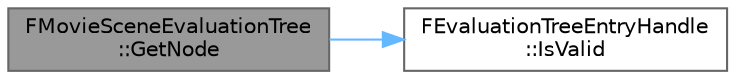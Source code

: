 digraph "FMovieSceneEvaluationTree::GetNode"
{
 // INTERACTIVE_SVG=YES
 // LATEX_PDF_SIZE
  bgcolor="transparent";
  edge [fontname=Helvetica,fontsize=10,labelfontname=Helvetica,labelfontsize=10];
  node [fontname=Helvetica,fontsize=10,shape=box,height=0.2,width=0.4];
  rankdir="LR";
  Node1 [id="Node000001",label="FMovieSceneEvaluationTree\l::GetNode",height=0.2,width=0.4,color="gray40", fillcolor="grey60", style="filled", fontcolor="black",tooltip="Non-const access to a node from its parent's ChildrenID and this node's index."];
  Node1 -> Node2 [id="edge1_Node000001_Node000002",color="steelblue1",style="solid",tooltip=" "];
  Node2 [id="Node000002",label="FEvaluationTreeEntryHandle\l::IsValid",height=0.2,width=0.4,color="grey40", fillcolor="white", style="filled",URL="$dd/daf/structFEvaluationTreeEntryHandle.html#a1408154164d999682816e996991ec57e",tooltip="Check whether this identifier has been initialized."];
}

